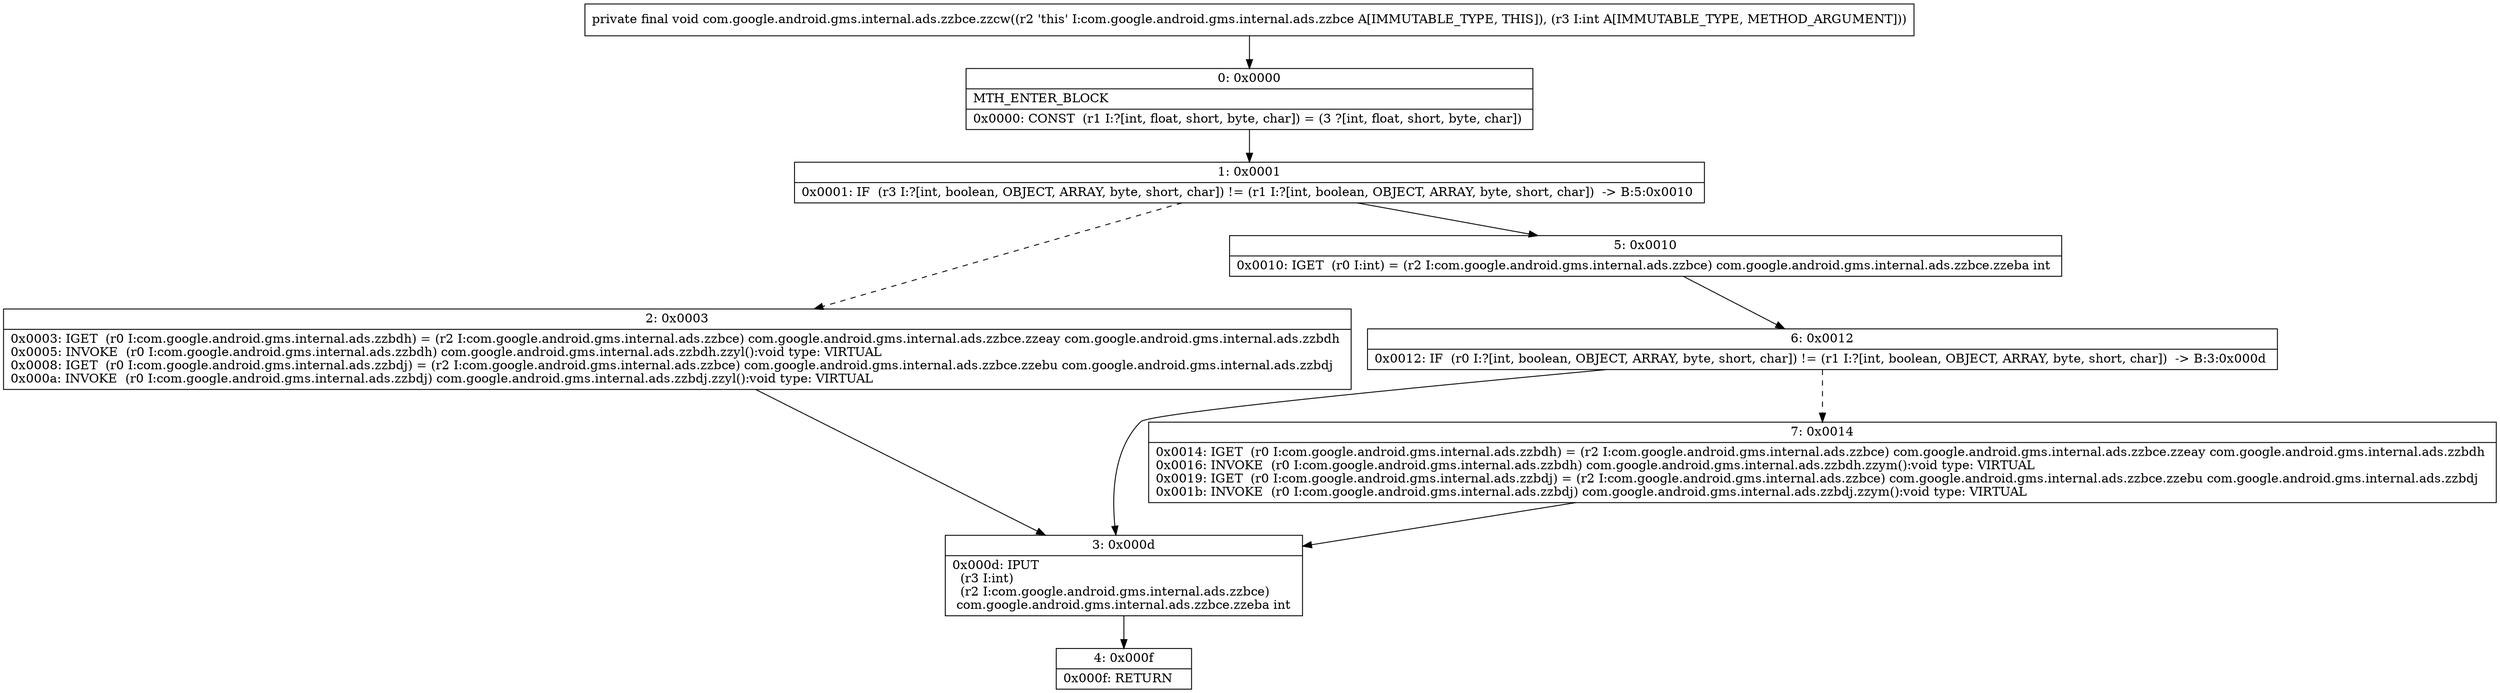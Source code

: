 digraph "CFG forcom.google.android.gms.internal.ads.zzbce.zzcw(I)V" {
Node_0 [shape=record,label="{0\:\ 0x0000|MTH_ENTER_BLOCK\l|0x0000: CONST  (r1 I:?[int, float, short, byte, char]) = (3 ?[int, float, short, byte, char]) \l}"];
Node_1 [shape=record,label="{1\:\ 0x0001|0x0001: IF  (r3 I:?[int, boolean, OBJECT, ARRAY, byte, short, char]) != (r1 I:?[int, boolean, OBJECT, ARRAY, byte, short, char])  \-\> B:5:0x0010 \l}"];
Node_2 [shape=record,label="{2\:\ 0x0003|0x0003: IGET  (r0 I:com.google.android.gms.internal.ads.zzbdh) = (r2 I:com.google.android.gms.internal.ads.zzbce) com.google.android.gms.internal.ads.zzbce.zzeay com.google.android.gms.internal.ads.zzbdh \l0x0005: INVOKE  (r0 I:com.google.android.gms.internal.ads.zzbdh) com.google.android.gms.internal.ads.zzbdh.zzyl():void type: VIRTUAL \l0x0008: IGET  (r0 I:com.google.android.gms.internal.ads.zzbdj) = (r2 I:com.google.android.gms.internal.ads.zzbce) com.google.android.gms.internal.ads.zzbce.zzebu com.google.android.gms.internal.ads.zzbdj \l0x000a: INVOKE  (r0 I:com.google.android.gms.internal.ads.zzbdj) com.google.android.gms.internal.ads.zzbdj.zzyl():void type: VIRTUAL \l}"];
Node_3 [shape=record,label="{3\:\ 0x000d|0x000d: IPUT  \l  (r3 I:int)\l  (r2 I:com.google.android.gms.internal.ads.zzbce)\l com.google.android.gms.internal.ads.zzbce.zzeba int \l}"];
Node_4 [shape=record,label="{4\:\ 0x000f|0x000f: RETURN   \l}"];
Node_5 [shape=record,label="{5\:\ 0x0010|0x0010: IGET  (r0 I:int) = (r2 I:com.google.android.gms.internal.ads.zzbce) com.google.android.gms.internal.ads.zzbce.zzeba int \l}"];
Node_6 [shape=record,label="{6\:\ 0x0012|0x0012: IF  (r0 I:?[int, boolean, OBJECT, ARRAY, byte, short, char]) != (r1 I:?[int, boolean, OBJECT, ARRAY, byte, short, char])  \-\> B:3:0x000d \l}"];
Node_7 [shape=record,label="{7\:\ 0x0014|0x0014: IGET  (r0 I:com.google.android.gms.internal.ads.zzbdh) = (r2 I:com.google.android.gms.internal.ads.zzbce) com.google.android.gms.internal.ads.zzbce.zzeay com.google.android.gms.internal.ads.zzbdh \l0x0016: INVOKE  (r0 I:com.google.android.gms.internal.ads.zzbdh) com.google.android.gms.internal.ads.zzbdh.zzym():void type: VIRTUAL \l0x0019: IGET  (r0 I:com.google.android.gms.internal.ads.zzbdj) = (r2 I:com.google.android.gms.internal.ads.zzbce) com.google.android.gms.internal.ads.zzbce.zzebu com.google.android.gms.internal.ads.zzbdj \l0x001b: INVOKE  (r0 I:com.google.android.gms.internal.ads.zzbdj) com.google.android.gms.internal.ads.zzbdj.zzym():void type: VIRTUAL \l}"];
MethodNode[shape=record,label="{private final void com.google.android.gms.internal.ads.zzbce.zzcw((r2 'this' I:com.google.android.gms.internal.ads.zzbce A[IMMUTABLE_TYPE, THIS]), (r3 I:int A[IMMUTABLE_TYPE, METHOD_ARGUMENT])) }"];
MethodNode -> Node_0;
Node_0 -> Node_1;
Node_1 -> Node_2[style=dashed];
Node_1 -> Node_5;
Node_2 -> Node_3;
Node_3 -> Node_4;
Node_5 -> Node_6;
Node_6 -> Node_3;
Node_6 -> Node_7[style=dashed];
Node_7 -> Node_3;
}

